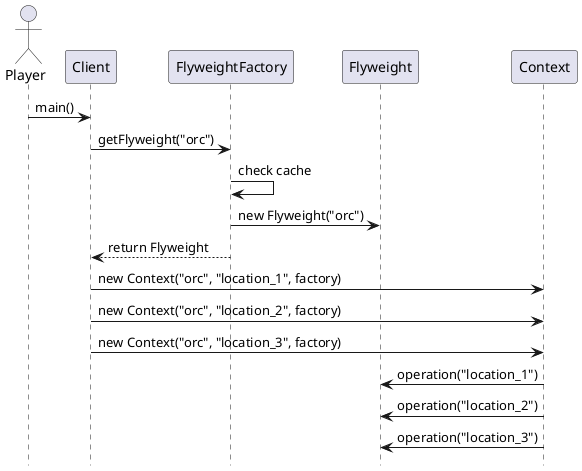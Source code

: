 @startuml
hide footbox

actor Player
participant Client
participant FlyweightFactory
participant Flyweight
participant Context

Player -> Client: main()
Client -> FlyweightFactory: getFlyweight("orc")
FlyweightFactory -> FlyweightFactory: check cache
FlyweightFactory -> Flyweight: new Flyweight("orc")
FlyweightFactory --> Client: return Flyweight
Client -> Context: new Context("orc", "location_1", factory)
Client -> Context: new Context("orc", "location_2", factory)
Client -> Context: new Context("orc", "location_3", factory)
Context -> Flyweight: operation("location_1")
Context -> Flyweight: operation("location_2")
Context -> Flyweight: operation("location_3")

@enduml
